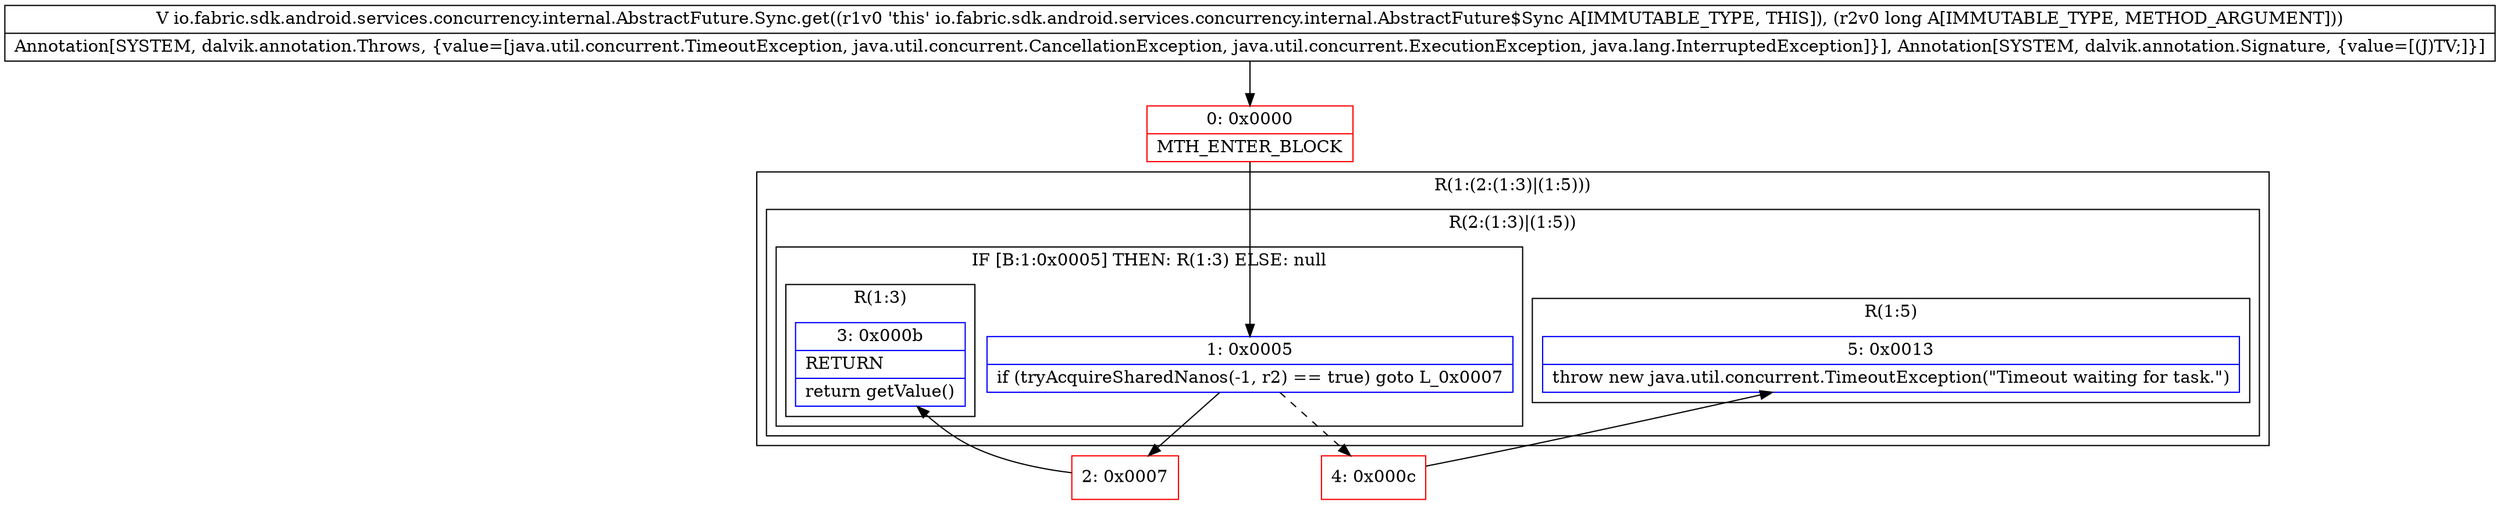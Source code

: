 digraph "CFG forio.fabric.sdk.android.services.concurrency.internal.AbstractFuture.Sync.get(J)Ljava\/lang\/Object;" {
subgraph cluster_Region_1236800162 {
label = "R(1:(2:(1:3)|(1:5)))";
node [shape=record,color=blue];
subgraph cluster_Region_2105162267 {
label = "R(2:(1:3)|(1:5))";
node [shape=record,color=blue];
subgraph cluster_IfRegion_1651935393 {
label = "IF [B:1:0x0005] THEN: R(1:3) ELSE: null";
node [shape=record,color=blue];
Node_1 [shape=record,label="{1\:\ 0x0005|if (tryAcquireSharedNanos(\-1, r2) == true) goto L_0x0007\l}"];
subgraph cluster_Region_1933439434 {
label = "R(1:3)";
node [shape=record,color=blue];
Node_3 [shape=record,label="{3\:\ 0x000b|RETURN\l|return getValue()\l}"];
}
}
subgraph cluster_Region_2056900621 {
label = "R(1:5)";
node [shape=record,color=blue];
Node_5 [shape=record,label="{5\:\ 0x0013|throw new java.util.concurrent.TimeoutException(\"Timeout waiting for task.\")\l}"];
}
}
}
Node_0 [shape=record,color=red,label="{0\:\ 0x0000|MTH_ENTER_BLOCK\l}"];
Node_2 [shape=record,color=red,label="{2\:\ 0x0007}"];
Node_4 [shape=record,color=red,label="{4\:\ 0x000c}"];
MethodNode[shape=record,label="{V io.fabric.sdk.android.services.concurrency.internal.AbstractFuture.Sync.get((r1v0 'this' io.fabric.sdk.android.services.concurrency.internal.AbstractFuture$Sync A[IMMUTABLE_TYPE, THIS]), (r2v0 long A[IMMUTABLE_TYPE, METHOD_ARGUMENT]))  | Annotation[SYSTEM, dalvik.annotation.Throws, \{value=[java.util.concurrent.TimeoutException, java.util.concurrent.CancellationException, java.util.concurrent.ExecutionException, java.lang.InterruptedException]\}], Annotation[SYSTEM, dalvik.annotation.Signature, \{value=[(J)TV;]\}]\l}"];
MethodNode -> Node_0;
Node_1 -> Node_2;
Node_1 -> Node_4[style=dashed];
Node_0 -> Node_1;
Node_2 -> Node_3;
Node_4 -> Node_5;
}

